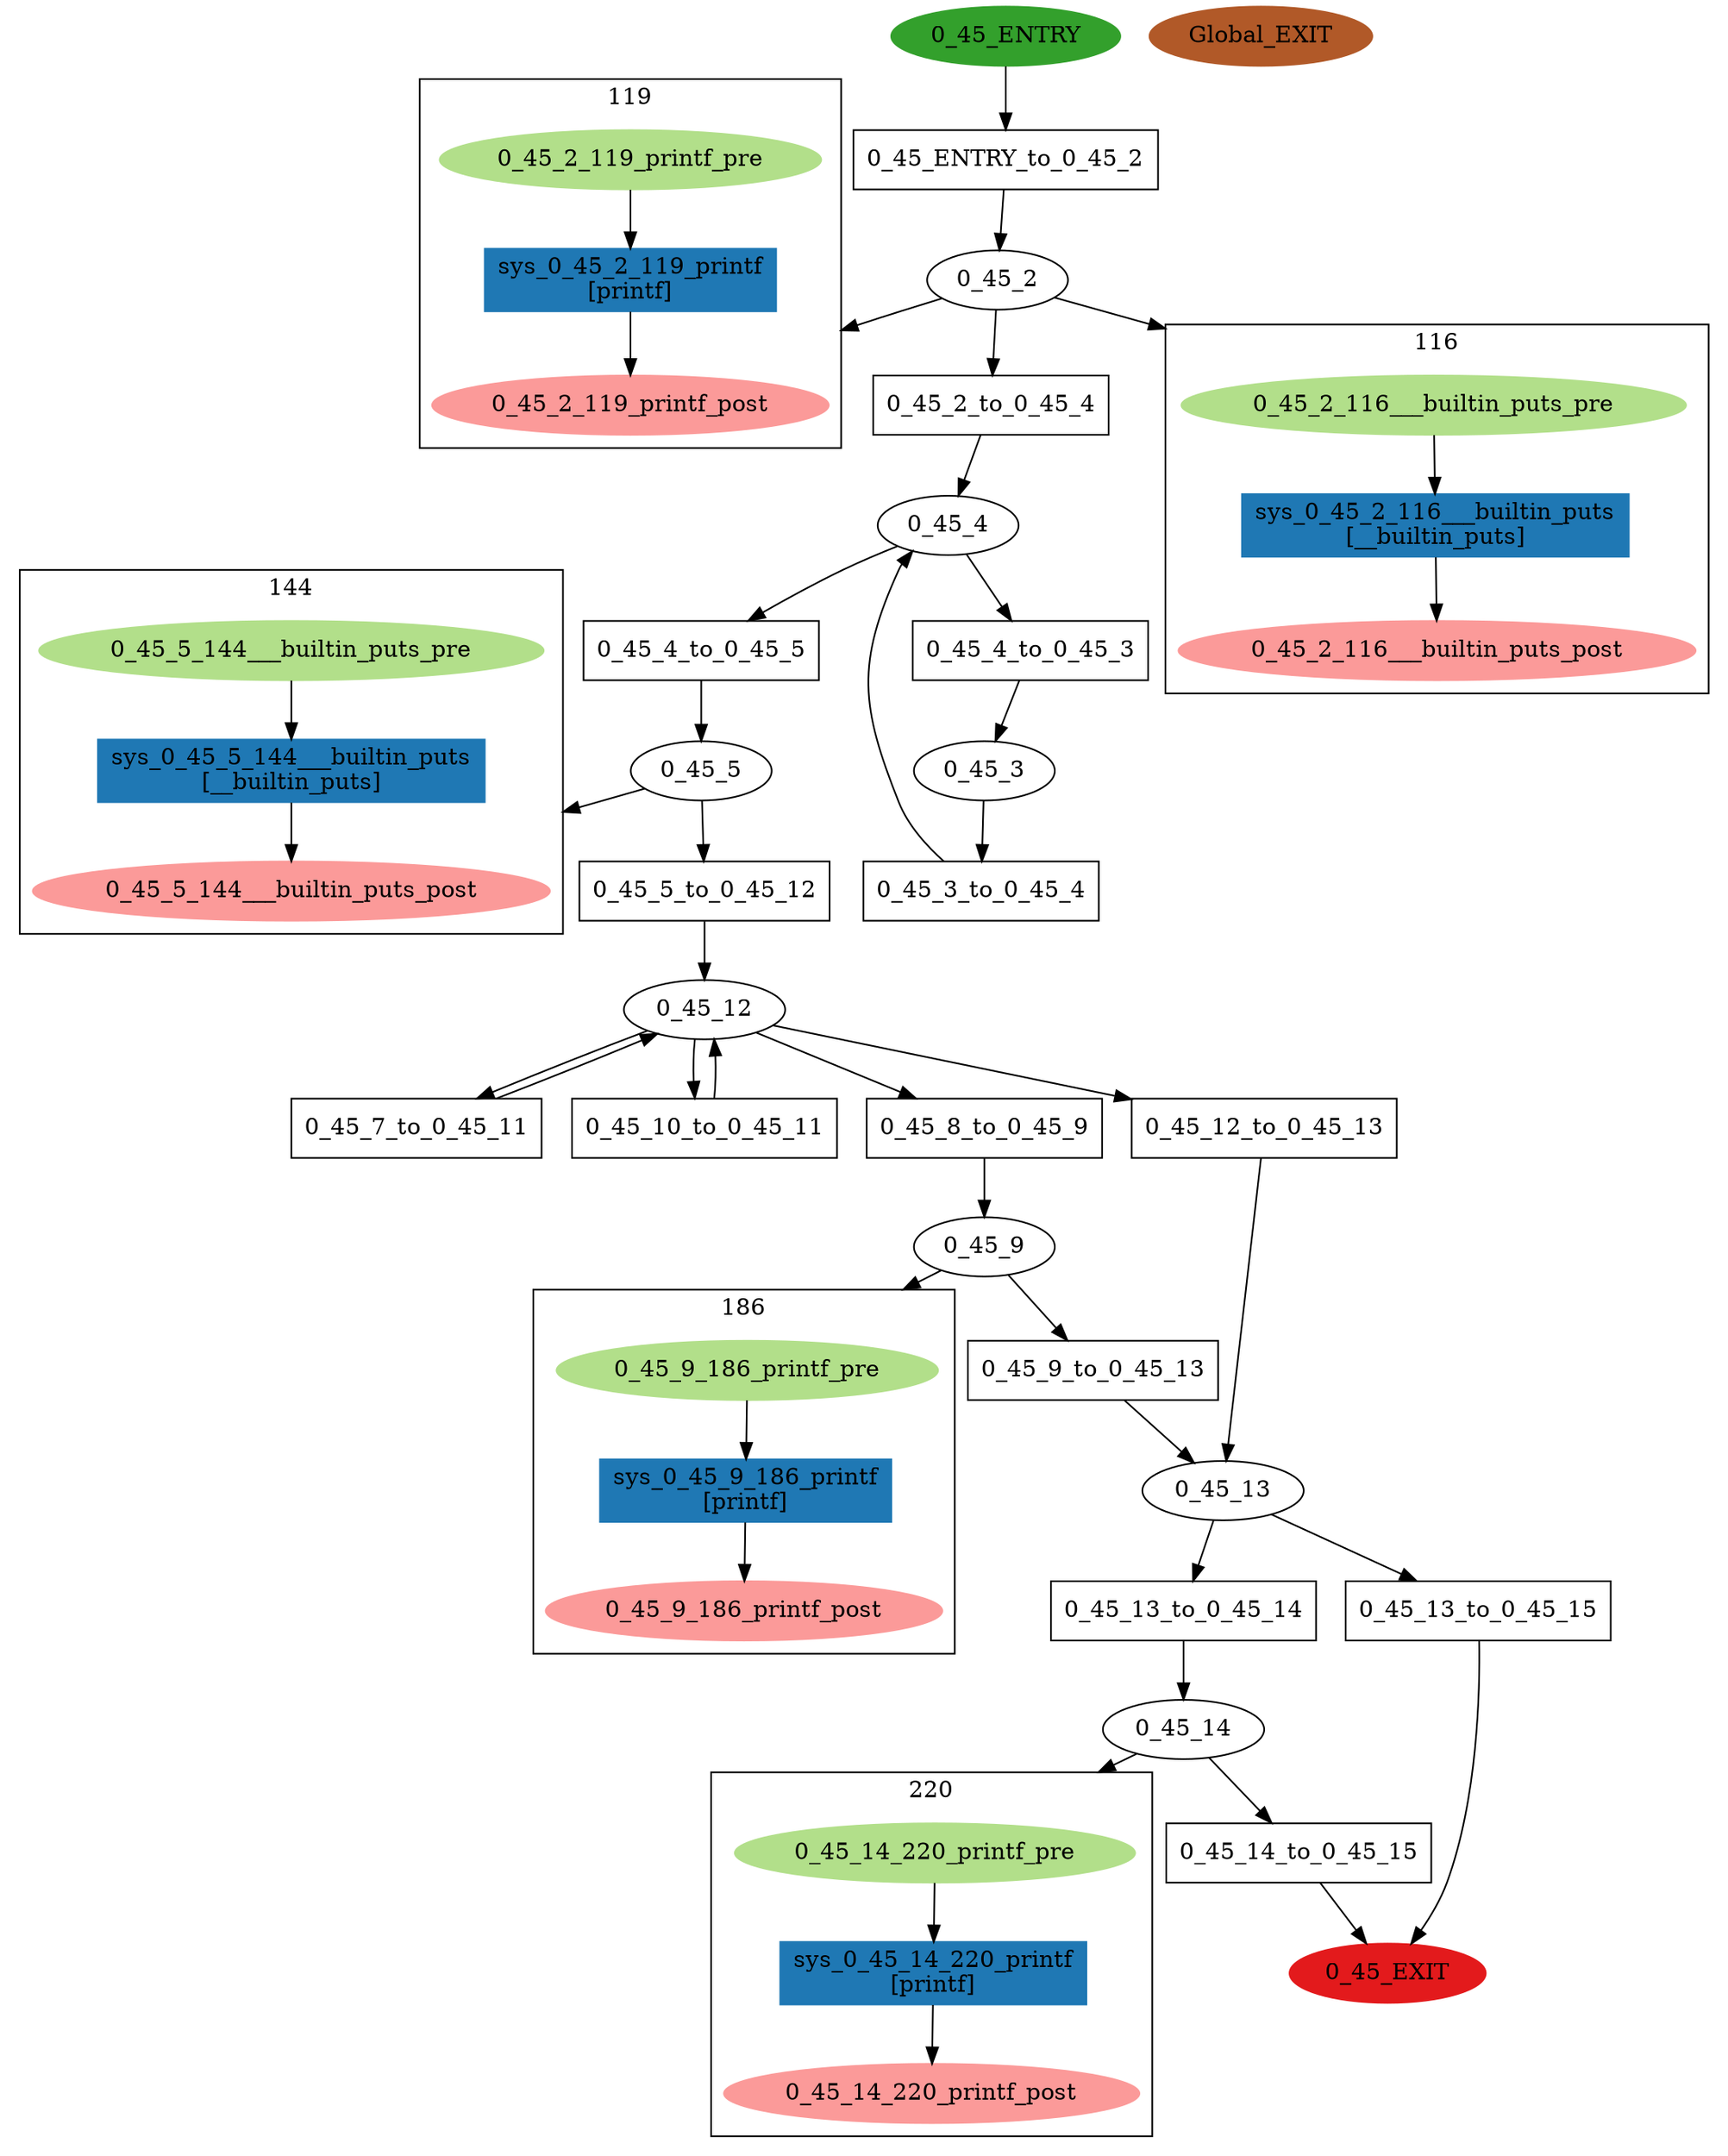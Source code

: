 digraph model { 
compound=true; 
node  [style="filled", colorscheme="paired12"];  "0_45_13" [shape=ellipse, style=""];
  "0_45_12" [shape=ellipse, style=""];
  "0_45_14" [shape=ellipse, style=""];
subgraph "cluster_0_45_14_220" { 
label="220"  "0_45_14_220_printf_pre" [shape=ellipse, style=""];
  "0_45_14_220_printf_post" [shape=ellipse, style=""];
  "sys_0_45_14_220_printf" [shape=box, style=""];
  "sys_0_45_14_220_printf" [color=2, style=filled];
  "sys_0_45_14_220_printf" [label="sys_0_45_14_220_printf\n[printf]"];
  "sys_0_45_14_220_printf" -> "0_45_14_220_printf_post" [label="", arrowhead="normal"];
  "0_45_14_220_printf_pre" -> "sys_0_45_14_220_printf" [label="", arrowhead="normal"];
}
  "0_45_14" -> "0_45_14_220_printf_pre" [lhead="cluster_0_45_14_220"];
  "0_45_14_220_printf_pre" [color=3, style=filled];
  "0_45_14_220_printf_post" [color=5, style=filled];
  "0_45_9" [shape=ellipse, style=""];
subgraph "cluster_0_45_9_186" { 
label="186"  "0_45_9_186_printf_pre" [shape=ellipse, style=""];
  "0_45_9_186_printf_post" [shape=ellipse, style=""];
  "sys_0_45_9_186_printf" [shape=box, style=""];
  "sys_0_45_9_186_printf" [color=2, style=filled];
  "sys_0_45_9_186_printf" [label="sys_0_45_9_186_printf\n[printf]"];
  "sys_0_45_9_186_printf" -> "0_45_9_186_printf_post" [label="", arrowhead="normal"];
  "0_45_9_186_printf_pre" -> "sys_0_45_9_186_printf" [label="", arrowhead="normal"];
}
  "0_45_9" -> "0_45_9_186_printf_pre" [lhead="cluster_0_45_9_186"];
  "0_45_9_186_printf_pre" [color=3, style=filled];
  "0_45_9_186_printf_post" [color=5, style=filled];
  "0_45_4" [shape=ellipse, style=""];
  "0_45_3" [shape=ellipse, style=""];
  "0_45_5" [shape=ellipse, style=""];
subgraph "cluster_0_45_5_144" { 
label="144"  "0_45_5_144___builtin_puts_post" [shape=ellipse, style=""];
  "0_45_5_144___builtin_puts_pre" [shape=ellipse, style=""];
  "sys_0_45_5_144___builtin_puts" [shape=box, style=""];
  "sys_0_45_5_144___builtin_puts" [color=2, style=filled];
  "sys_0_45_5_144___builtin_puts" [label="sys_0_45_5_144___builtin_puts\n[__builtin_puts]"];
  "sys_0_45_5_144___builtin_puts" -> "0_45_5_144___builtin_puts_post" [label="", arrowhead="normal"];
  "0_45_5_144___builtin_puts_pre" -> "sys_0_45_5_144___builtin_puts" [label="", arrowhead="normal"];
}
  "0_45_5" -> "0_45_5_144___builtin_puts_post" [lhead="cluster_0_45_5_144"];
  "0_45_5_144___builtin_puts_pre" [color=3, style=filled];
  "0_45_5_144___builtin_puts_post" [color=5, style=filled];
  "0_45_2" [shape=ellipse, style=""];
subgraph "cluster_0_45_2_116" { 
label="116"  "0_45_2_116___builtin_puts_pre" [shape=ellipse, style=""];
  "0_45_2_116___builtin_puts_post" [shape=ellipse, style=""];
  "sys_0_45_2_116___builtin_puts" [shape=box, style=""];
  "sys_0_45_2_116___builtin_puts" [color=2, style=filled];
  "sys_0_45_2_116___builtin_puts" [label="sys_0_45_2_116___builtin_puts\n[__builtin_puts]"];
  "0_45_2_116___builtin_puts_pre" -> "sys_0_45_2_116___builtin_puts" [label="", arrowhead="normal"];
  "sys_0_45_2_116___builtin_puts" -> "0_45_2_116___builtin_puts_post" [label="", arrowhead="normal"];
}
  "0_45_2" -> "0_45_2_116___builtin_puts_pre" [lhead="cluster_0_45_2_116"];
  "0_45_2_116___builtin_puts_pre" [color=3, style=filled];
  "0_45_2_116___builtin_puts_post" [color=5, style=filled];
subgraph "cluster_0_45_2_119" { 
label="119"  "0_45_2_119_printf_post" [shape=ellipse, style=""];
  "0_45_2_119_printf_pre" [shape=ellipse, style=""];
  "sys_0_45_2_119_printf" [shape=box, style=""];
  "sys_0_45_2_119_printf" [color=2, style=filled];
  "sys_0_45_2_119_printf" [label="sys_0_45_2_119_printf\n[printf]"];
  "0_45_2_119_printf_pre" -> "sys_0_45_2_119_printf" [label="", arrowhead="normal"];
  "sys_0_45_2_119_printf" -> "0_45_2_119_printf_post" [label="", arrowhead="normal"];
}
  "0_45_2" -> "0_45_2_119_printf_post" [lhead="cluster_0_45_2_119"];
  "0_45_2_119_printf_pre" [color=3, style=filled];
  "0_45_2_119_printf_post" [color=5, style=filled];
  "0_45_ENTRY" [shape=ellipse, color=4, style=filled];
  "Global_EXIT" [shape=ellipse, color=12, style=filled];
  "0_45_EXIT" [shape=ellipse, color=6, style=filled];
  "0_45_7_to_0_45_11" [shape=box, style=""];
  "0_45_7_to_0_45_11" [label="0_45_7_to_0_45_11\n"];
  "0_45_9_to_0_45_13" [shape=box, style=""];
  "0_45_9_to_0_45_13" [label="0_45_9_to_0_45_13\n"];
  "0_45_5_to_0_45_12" [shape=box, style=""];
  "0_45_5_to_0_45_12" [label="0_45_5_to_0_45_12\n"];
  "0_45_14_to_0_45_15" [shape=box, style=""];
  "0_45_14_to_0_45_15" [label="0_45_14_to_0_45_15\n"];
  "0_45_10_to_0_45_11" [shape=box, style=""];
  "0_45_10_to_0_45_11" [label="0_45_10_to_0_45_11\n"];
  "0_45_8_to_0_45_9" [shape=box, style=""];
  "0_45_8_to_0_45_9" [label="0_45_8_to_0_45_9\n"];
  "0_45_4_to_0_45_5" [shape=box, style=""];
  "0_45_4_to_0_45_5" [label="0_45_4_to_0_45_5\n"];
  "0_45_4_to_0_45_3" [shape=box, style=""];
  "0_45_4_to_0_45_3" [label="0_45_4_to_0_45_3\n"];
  "0_45_ENTRY_to_0_45_2" [shape=box, style=""];
  "0_45_ENTRY_to_0_45_2" [label="0_45_ENTRY_to_0_45_2\n"];
  "0_45_12_to_0_45_13" [shape=box, style=""];
  "0_45_12_to_0_45_13" [label="0_45_12_to_0_45_13\n"];
  "0_45_3_to_0_45_4" [shape=box, style=""];
  "0_45_3_to_0_45_4" [label="0_45_3_to_0_45_4\n"];
  "0_45_13_to_0_45_15" [shape=box, style=""];
  "0_45_13_to_0_45_15" [label="0_45_13_to_0_45_15\n"];
  "0_45_13_to_0_45_14" [shape=box, style=""];
  "0_45_13_to_0_45_14" [label="0_45_13_to_0_45_14\n"];
  "0_45_2_to_0_45_4" [shape=box, style=""];
  "0_45_2_to_0_45_4" [label="0_45_2_to_0_45_4\n"];
  "0_45_4" -> "0_45_4_to_0_45_5" [label="", arrowhead="normal"];
  "0_45_12_to_0_45_13" -> "0_45_13" [label="", arrowhead="normal"];
  "0_45_13_to_0_45_14" -> "0_45_14" [label="", arrowhead="normal"];
  "0_45_4" -> "0_45_4_to_0_45_3" [label="", arrowhead="normal"];
  "0_45_13" -> "0_45_13_to_0_45_14" [label="", arrowhead="normal"];
  "0_45_9" -> "0_45_9_to_0_45_13" [label="", arrowhead="normal"];
  "0_45_13_to_0_45_15" -> "0_45_EXIT" [label="", arrowhead="normal"];
  "0_45_ENTRY_to_0_45_2" -> "0_45_2" [label="", arrowhead="normal"];
  "0_45_ENTRY" -> "0_45_ENTRY_to_0_45_2" [label="", arrowhead="normal"];
  "0_45_2_to_0_45_4" -> "0_45_4" [label="", arrowhead="normal"];
  "0_45_9_to_0_45_13" -> "0_45_13" [label="", arrowhead="normal"];
  "0_45_14_to_0_45_15" -> "0_45_EXIT" [label="", arrowhead="normal"];
  "0_45_3" -> "0_45_3_to_0_45_4" [label="", arrowhead="normal"];
  "0_45_2" -> "0_45_2_to_0_45_4" [label="", arrowhead="normal"];
  "0_45_13" -> "0_45_13_to_0_45_15" [label="", arrowhead="normal"];
  "0_45_4_to_0_45_3" -> "0_45_3" [label="", arrowhead="normal"];
  "0_45_14" -> "0_45_14_to_0_45_15" [label="", arrowhead="normal"];
  "0_45_5_to_0_45_12" -> "0_45_12" [label="", arrowhead="normal"];
  "0_45_12" -> "0_45_10_to_0_45_11" [label="", arrowhead="normal"];
  "0_45_10_to_0_45_11" -> "0_45_12" [label="", arrowhead="normal"];
  "0_45_5" -> "0_45_5_to_0_45_12" [label="", arrowhead="normal"];
  "0_45_12" -> "0_45_8_to_0_45_9" [label="", arrowhead="normal"];
  "0_45_4_to_0_45_5" -> "0_45_5" [label="", arrowhead="normal"];
  "0_45_8_to_0_45_9" -> "0_45_9" [label="", arrowhead="normal"];
  "0_45_3_to_0_45_4" -> "0_45_4" [label="", arrowhead="normal"];
  "0_45_12" -> "0_45_7_to_0_45_11" [label="", arrowhead="normal"];
  "0_45_7_to_0_45_11" -> "0_45_12" [label="", arrowhead="normal"];
  "0_45_12" -> "0_45_12_to_0_45_13" [label="", arrowhead="normal"];
}
